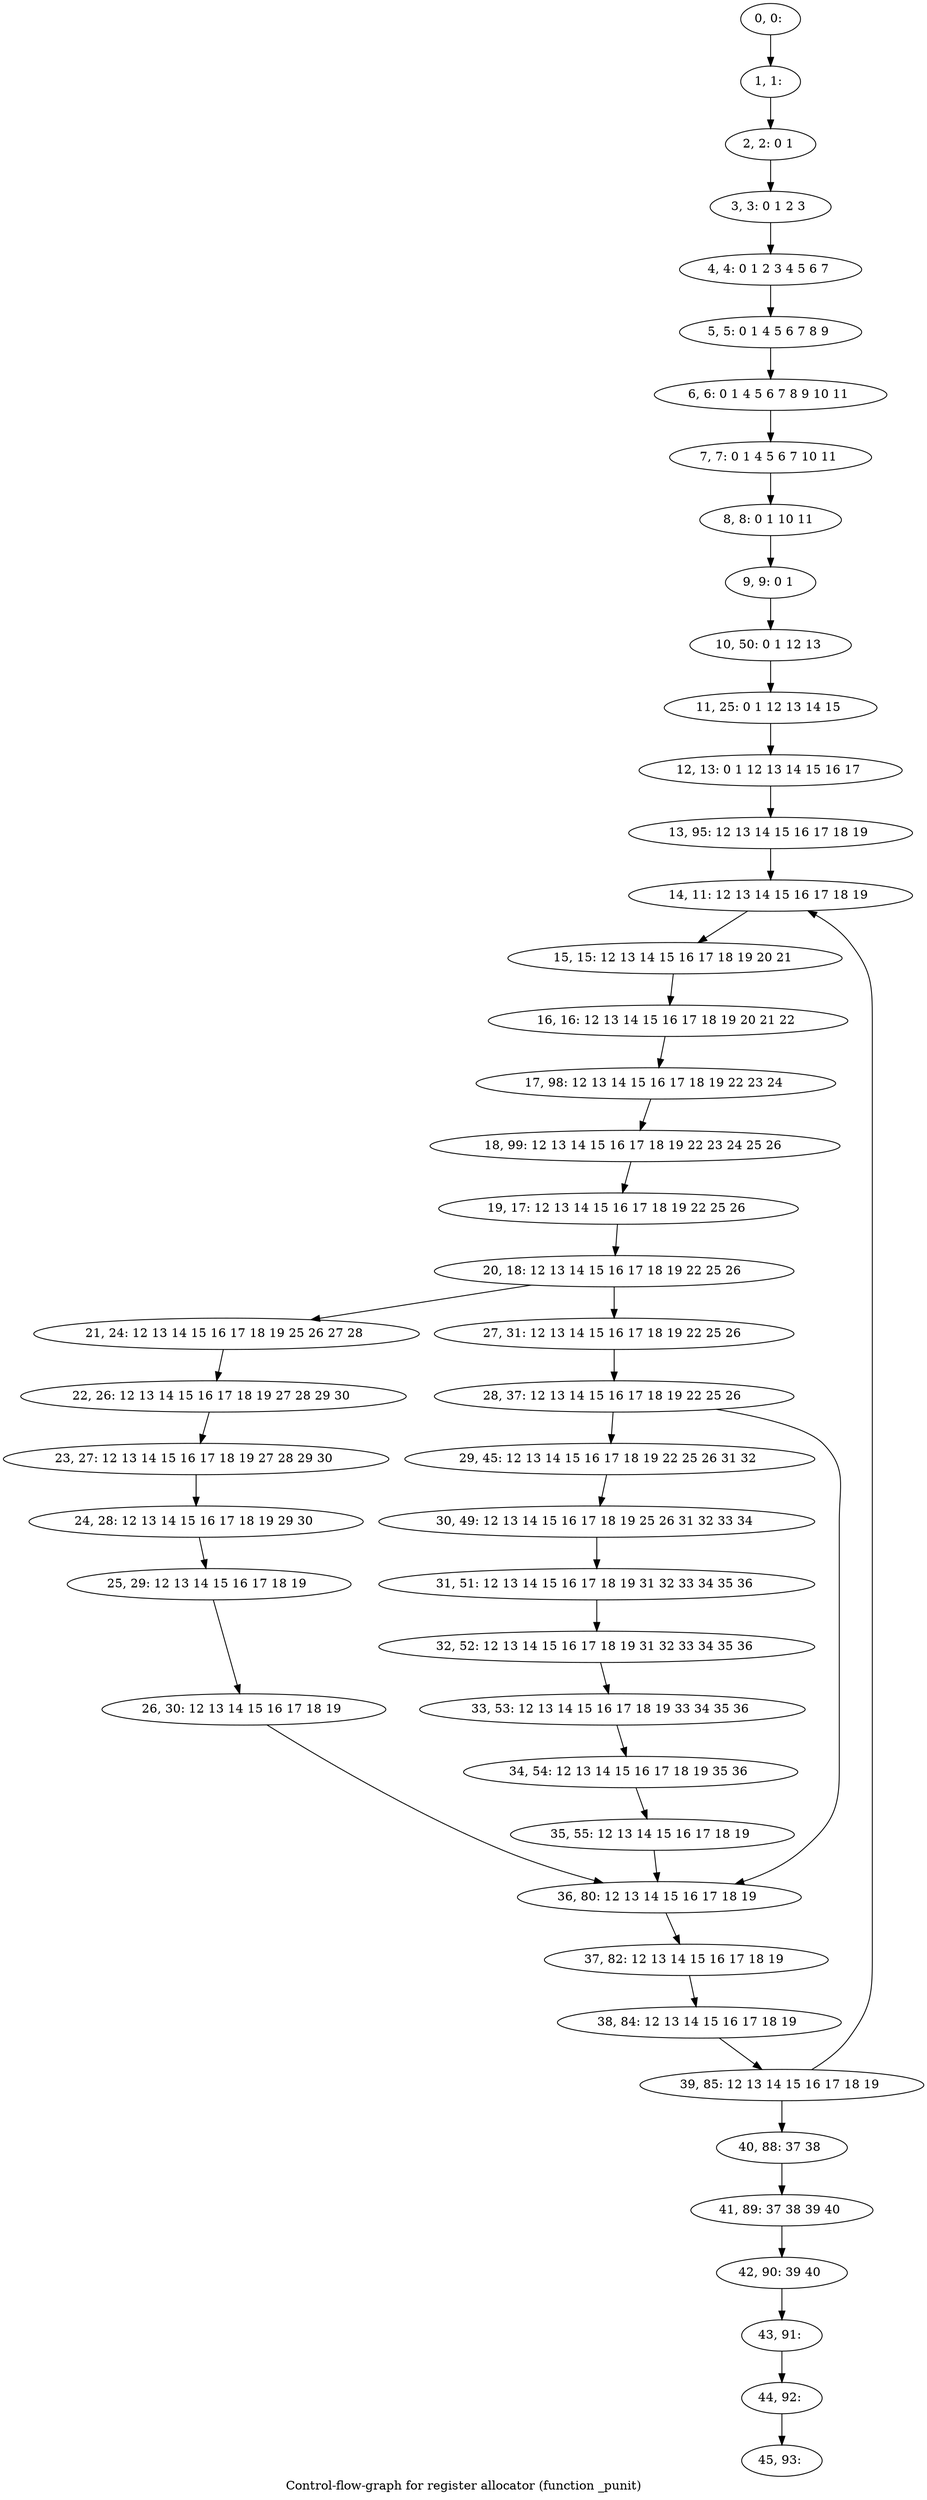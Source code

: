 digraph G {
graph [label="Control-flow-graph for register allocator (function _punit)"]
0[label="0, 0: "];
1[label="1, 1: "];
2[label="2, 2: 0 1 "];
3[label="3, 3: 0 1 2 3 "];
4[label="4, 4: 0 1 2 3 4 5 6 7 "];
5[label="5, 5: 0 1 4 5 6 7 8 9 "];
6[label="6, 6: 0 1 4 5 6 7 8 9 10 11 "];
7[label="7, 7: 0 1 4 5 6 7 10 11 "];
8[label="8, 8: 0 1 10 11 "];
9[label="9, 9: 0 1 "];
10[label="10, 50: 0 1 12 13 "];
11[label="11, 25: 0 1 12 13 14 15 "];
12[label="12, 13: 0 1 12 13 14 15 16 17 "];
13[label="13, 95: 12 13 14 15 16 17 18 19 "];
14[label="14, 11: 12 13 14 15 16 17 18 19 "];
15[label="15, 15: 12 13 14 15 16 17 18 19 20 21 "];
16[label="16, 16: 12 13 14 15 16 17 18 19 20 21 22 "];
17[label="17, 98: 12 13 14 15 16 17 18 19 22 23 24 "];
18[label="18, 99: 12 13 14 15 16 17 18 19 22 23 24 25 26 "];
19[label="19, 17: 12 13 14 15 16 17 18 19 22 25 26 "];
20[label="20, 18: 12 13 14 15 16 17 18 19 22 25 26 "];
21[label="21, 24: 12 13 14 15 16 17 18 19 25 26 27 28 "];
22[label="22, 26: 12 13 14 15 16 17 18 19 27 28 29 30 "];
23[label="23, 27: 12 13 14 15 16 17 18 19 27 28 29 30 "];
24[label="24, 28: 12 13 14 15 16 17 18 19 29 30 "];
25[label="25, 29: 12 13 14 15 16 17 18 19 "];
26[label="26, 30: 12 13 14 15 16 17 18 19 "];
27[label="27, 31: 12 13 14 15 16 17 18 19 22 25 26 "];
28[label="28, 37: 12 13 14 15 16 17 18 19 22 25 26 "];
29[label="29, 45: 12 13 14 15 16 17 18 19 22 25 26 31 32 "];
30[label="30, 49: 12 13 14 15 16 17 18 19 25 26 31 32 33 34 "];
31[label="31, 51: 12 13 14 15 16 17 18 19 31 32 33 34 35 36 "];
32[label="32, 52: 12 13 14 15 16 17 18 19 31 32 33 34 35 36 "];
33[label="33, 53: 12 13 14 15 16 17 18 19 33 34 35 36 "];
34[label="34, 54: 12 13 14 15 16 17 18 19 35 36 "];
35[label="35, 55: 12 13 14 15 16 17 18 19 "];
36[label="36, 80: 12 13 14 15 16 17 18 19 "];
37[label="37, 82: 12 13 14 15 16 17 18 19 "];
38[label="38, 84: 12 13 14 15 16 17 18 19 "];
39[label="39, 85: 12 13 14 15 16 17 18 19 "];
40[label="40, 88: 37 38 "];
41[label="41, 89: 37 38 39 40 "];
42[label="42, 90: 39 40 "];
43[label="43, 91: "];
44[label="44, 92: "];
45[label="45, 93: "];
0->1 ;
1->2 ;
2->3 ;
3->4 ;
4->5 ;
5->6 ;
6->7 ;
7->8 ;
8->9 ;
9->10 ;
10->11 ;
11->12 ;
12->13 ;
13->14 ;
14->15 ;
15->16 ;
16->17 ;
17->18 ;
18->19 ;
19->20 ;
20->21 ;
20->27 ;
21->22 ;
22->23 ;
23->24 ;
24->25 ;
25->26 ;
26->36 ;
27->28 ;
28->29 ;
28->36 ;
29->30 ;
30->31 ;
31->32 ;
32->33 ;
33->34 ;
34->35 ;
35->36 ;
36->37 ;
37->38 ;
38->39 ;
39->40 ;
39->14 ;
40->41 ;
41->42 ;
42->43 ;
43->44 ;
44->45 ;
}
